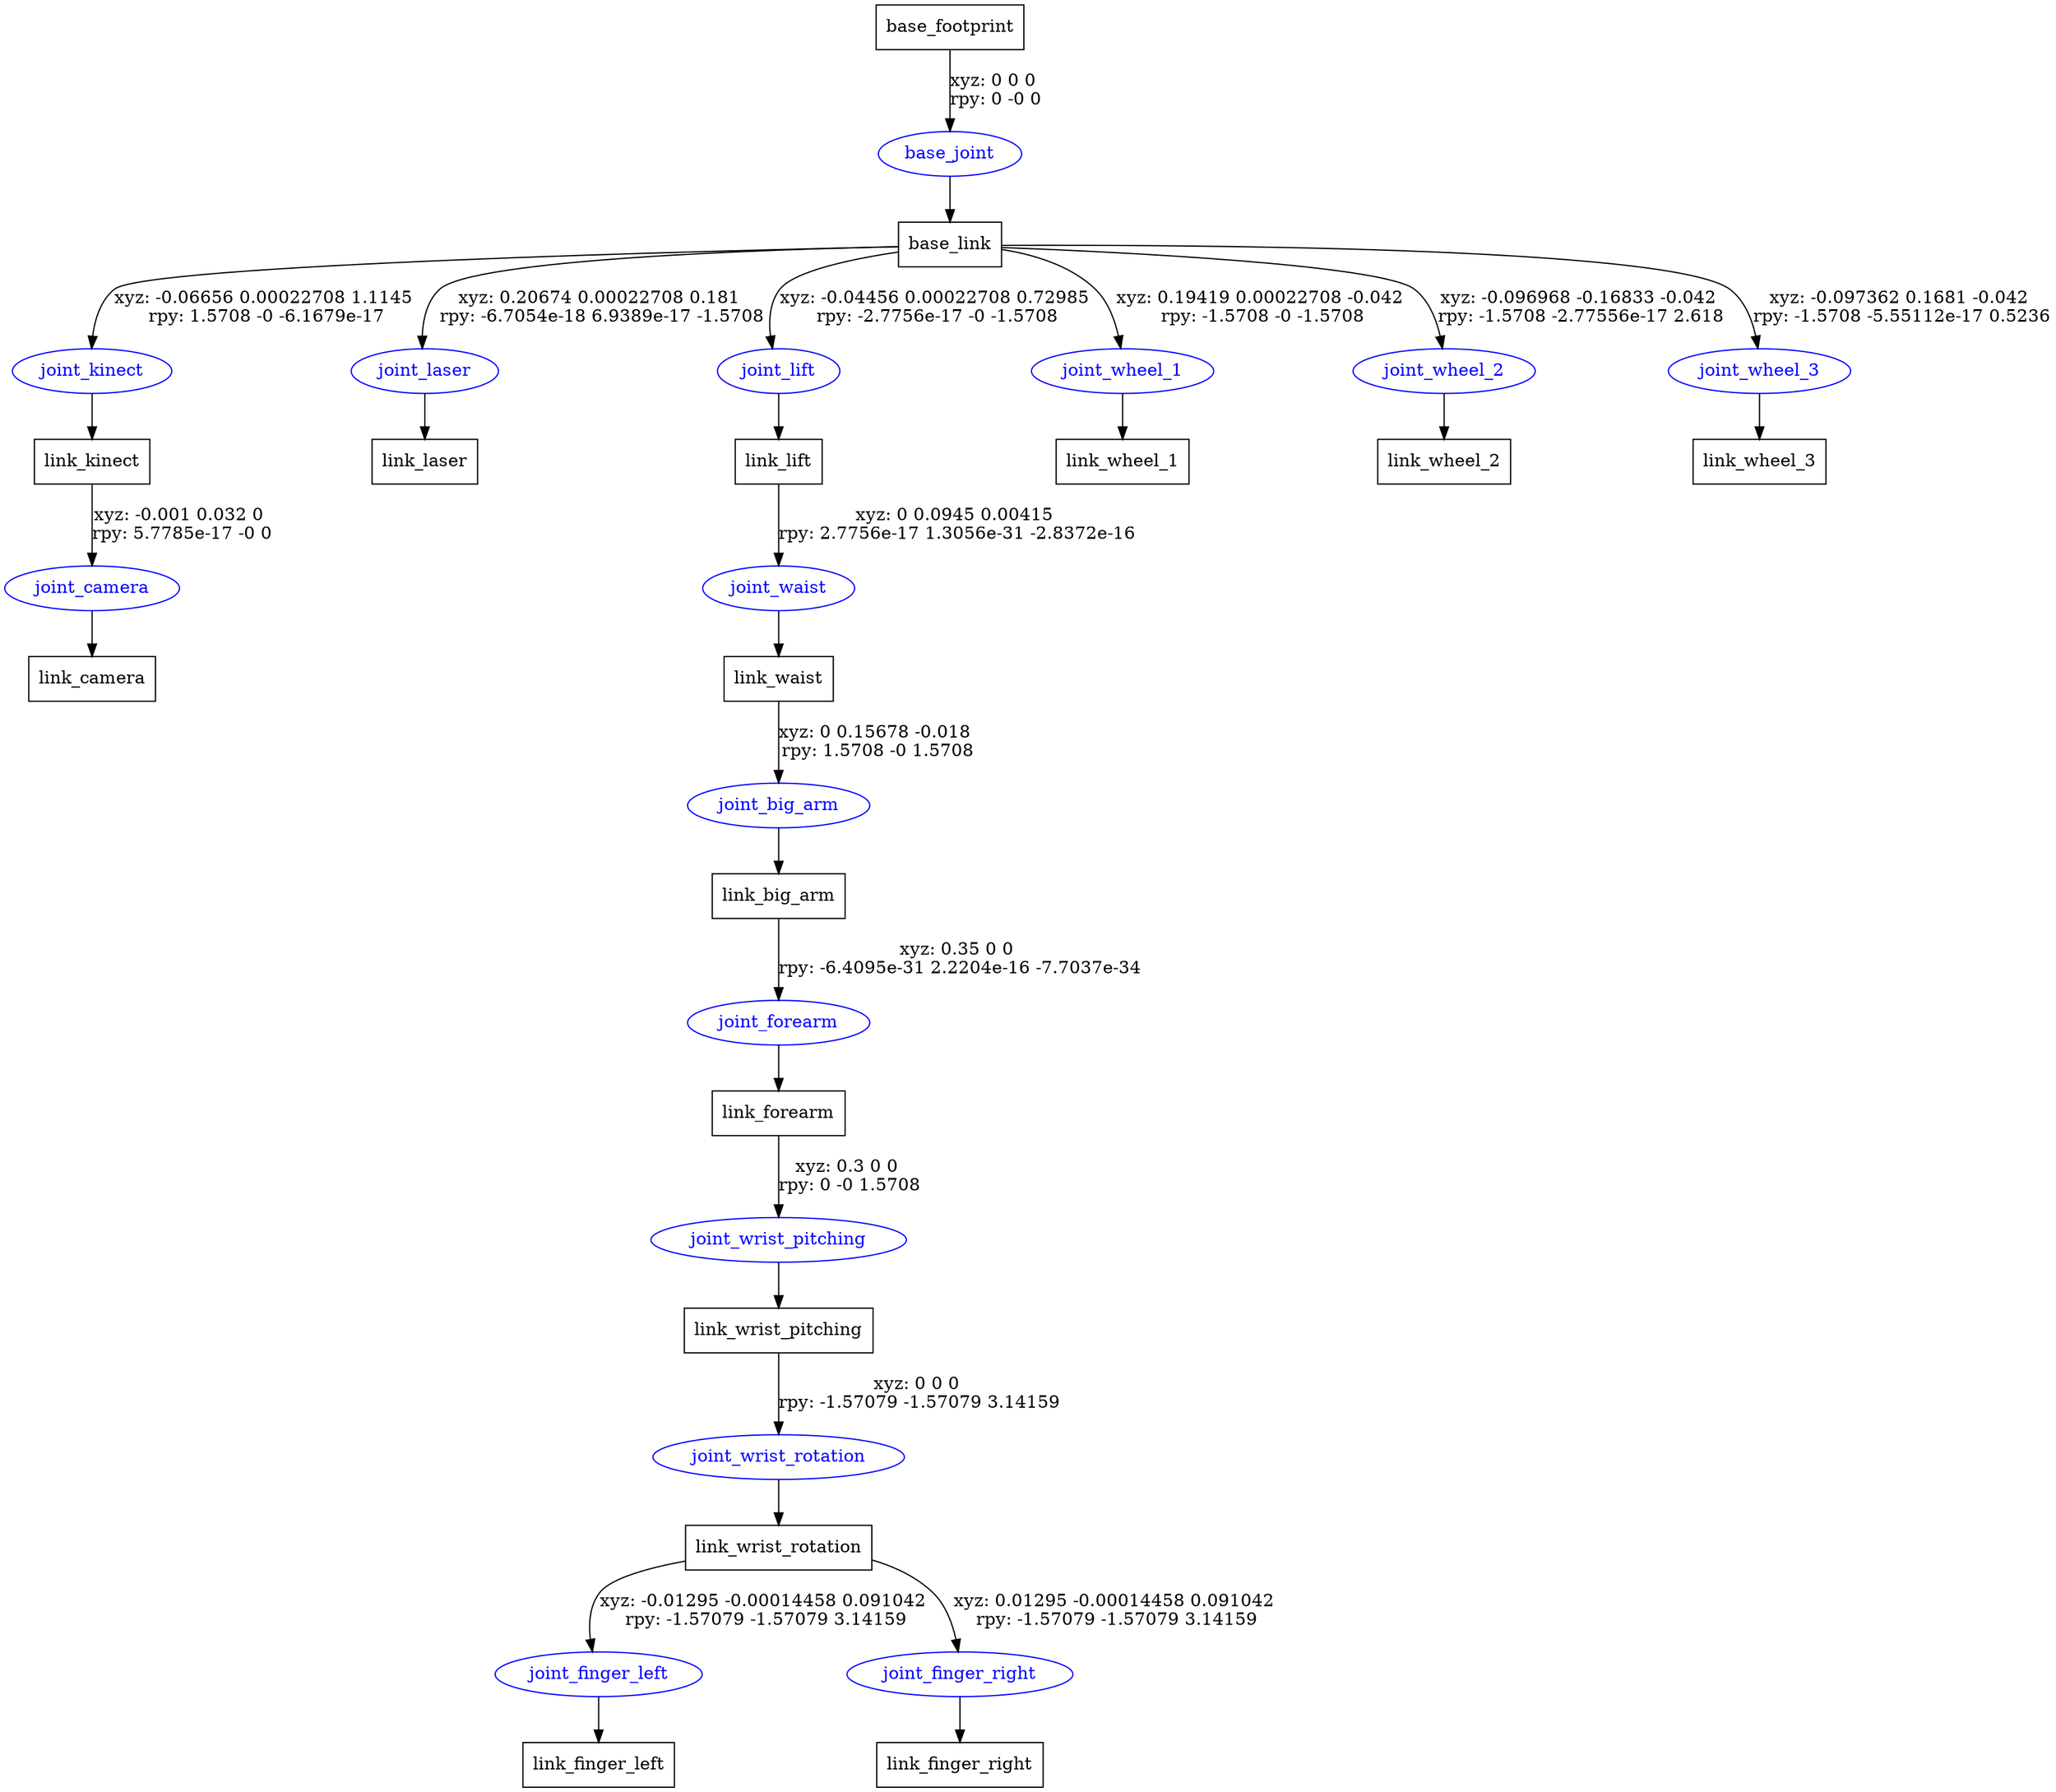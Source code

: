 digraph G {
node [shape=box];
"base_footprint" [label="base_footprint"];
"base_link" [label="base_link"];
"link_kinect" [label="link_kinect"];
"link_camera" [label="link_camera"];
"link_laser" [label="link_laser"];
"link_lift" [label="link_lift"];
"link_waist" [label="link_waist"];
"link_big_arm" [label="link_big_arm"];
"link_forearm" [label="link_forearm"];
"link_wrist_pitching" [label="link_wrist_pitching"];
"link_wrist_rotation" [label="link_wrist_rotation"];
"link_finger_left" [label="link_finger_left"];
"link_finger_right" [label="link_finger_right"];
"link_wheel_1" [label="link_wheel_1"];
"link_wheel_2" [label="link_wheel_2"];
"link_wheel_3" [label="link_wheel_3"];
node [shape=ellipse, color=blue, fontcolor=blue];
"base_footprint" -> "base_joint" [label="xyz: 0 0 0 \nrpy: 0 -0 0"]
"base_joint" -> "base_link"
"base_link" -> "joint_kinect" [label="xyz: -0.06656 0.00022708 1.1145 \nrpy: 1.5708 -0 -6.1679e-17"]
"joint_kinect" -> "link_kinect"
"link_kinect" -> "joint_camera" [label="xyz: -0.001 0.032 0 \nrpy: 5.7785e-17 -0 0"]
"joint_camera" -> "link_camera"
"base_link" -> "joint_laser" [label="xyz: 0.20674 0.00022708 0.181 \nrpy: -6.7054e-18 6.9389e-17 -1.5708"]
"joint_laser" -> "link_laser"
"base_link" -> "joint_lift" [label="xyz: -0.04456 0.00022708 0.72985 \nrpy: -2.7756e-17 -0 -1.5708"]
"joint_lift" -> "link_lift"
"link_lift" -> "joint_waist" [label="xyz: 0 0.0945 0.00415 \nrpy: 2.7756e-17 1.3056e-31 -2.8372e-16"]
"joint_waist" -> "link_waist"
"link_waist" -> "joint_big_arm" [label="xyz: 0 0.15678 -0.018 \nrpy: 1.5708 -0 1.5708"]
"joint_big_arm" -> "link_big_arm"
"link_big_arm" -> "joint_forearm" [label="xyz: 0.35 0 0 \nrpy: -6.4095e-31 2.2204e-16 -7.7037e-34"]
"joint_forearm" -> "link_forearm"
"link_forearm" -> "joint_wrist_pitching" [label="xyz: 0.3 0 0 \nrpy: 0 -0 1.5708"]
"joint_wrist_pitching" -> "link_wrist_pitching"
"link_wrist_pitching" -> "joint_wrist_rotation" [label="xyz: 0 0 0 \nrpy: -1.57079 -1.57079 3.14159"]
"joint_wrist_rotation" -> "link_wrist_rotation"
"link_wrist_rotation" -> "joint_finger_left" [label="xyz: -0.01295 -0.00014458 0.091042 \nrpy: -1.57079 -1.57079 3.14159"]
"joint_finger_left" -> "link_finger_left"
"link_wrist_rotation" -> "joint_finger_right" [label="xyz: 0.01295 -0.00014458 0.091042 \nrpy: -1.57079 -1.57079 3.14159"]
"joint_finger_right" -> "link_finger_right"
"base_link" -> "joint_wheel_1" [label="xyz: 0.19419 0.00022708 -0.042 \nrpy: -1.5708 -0 -1.5708"]
"joint_wheel_1" -> "link_wheel_1"
"base_link" -> "joint_wheel_2" [label="xyz: -0.096968 -0.16833 -0.042 \nrpy: -1.5708 -2.77556e-17 2.618"]
"joint_wheel_2" -> "link_wheel_2"
"base_link" -> "joint_wheel_3" [label="xyz: -0.097362 0.1681 -0.042 \nrpy: -1.5708 -5.55112e-17 0.5236"]
"joint_wheel_3" -> "link_wheel_3"
}

